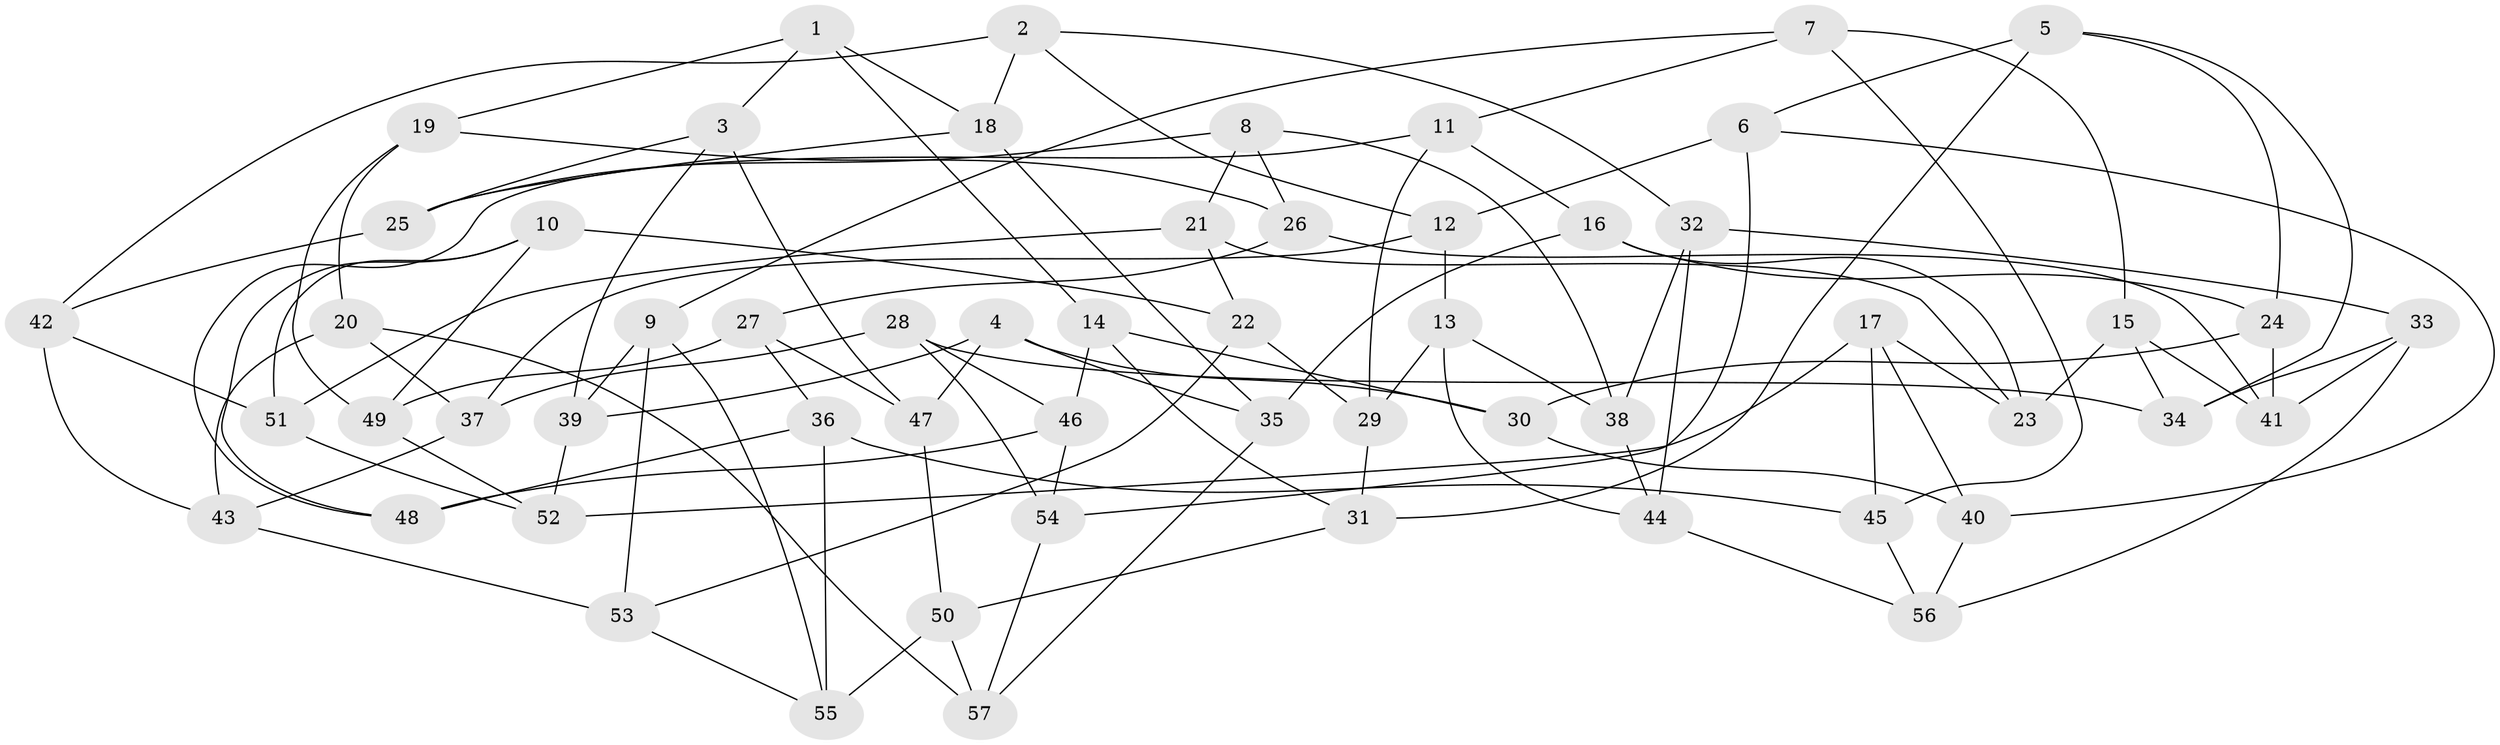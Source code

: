 // Generated by graph-tools (version 1.1) at 2025/02/03/09/25 03:02:58]
// undirected, 57 vertices, 114 edges
graph export_dot {
graph [start="1"]
  node [color=gray90,style=filled];
  1;
  2;
  3;
  4;
  5;
  6;
  7;
  8;
  9;
  10;
  11;
  12;
  13;
  14;
  15;
  16;
  17;
  18;
  19;
  20;
  21;
  22;
  23;
  24;
  25;
  26;
  27;
  28;
  29;
  30;
  31;
  32;
  33;
  34;
  35;
  36;
  37;
  38;
  39;
  40;
  41;
  42;
  43;
  44;
  45;
  46;
  47;
  48;
  49;
  50;
  51;
  52;
  53;
  54;
  55;
  56;
  57;
  1 -- 19;
  1 -- 14;
  1 -- 18;
  1 -- 3;
  2 -- 18;
  2 -- 42;
  2 -- 12;
  2 -- 32;
  3 -- 25;
  3 -- 39;
  3 -- 47;
  4 -- 39;
  4 -- 35;
  4 -- 30;
  4 -- 47;
  5 -- 6;
  5 -- 34;
  5 -- 24;
  5 -- 31;
  6 -- 54;
  6 -- 40;
  6 -- 12;
  7 -- 11;
  7 -- 15;
  7 -- 45;
  7 -- 9;
  8 -- 26;
  8 -- 38;
  8 -- 21;
  8 -- 25;
  9 -- 39;
  9 -- 53;
  9 -- 55;
  10 -- 49;
  10 -- 22;
  10 -- 51;
  10 -- 48;
  11 -- 48;
  11 -- 16;
  11 -- 29;
  12 -- 13;
  12 -- 37;
  13 -- 44;
  13 -- 29;
  13 -- 38;
  14 -- 31;
  14 -- 30;
  14 -- 46;
  15 -- 23;
  15 -- 34;
  15 -- 41;
  16 -- 35;
  16 -- 24;
  16 -- 23;
  17 -- 23;
  17 -- 52;
  17 -- 40;
  17 -- 45;
  18 -- 25;
  18 -- 35;
  19 -- 20;
  19 -- 26;
  19 -- 49;
  20 -- 43;
  20 -- 37;
  20 -- 57;
  21 -- 22;
  21 -- 23;
  21 -- 51;
  22 -- 29;
  22 -- 53;
  24 -- 30;
  24 -- 41;
  25 -- 42;
  26 -- 27;
  26 -- 41;
  27 -- 36;
  27 -- 49;
  27 -- 47;
  28 -- 46;
  28 -- 34;
  28 -- 54;
  28 -- 37;
  29 -- 31;
  30 -- 40;
  31 -- 50;
  32 -- 33;
  32 -- 44;
  32 -- 38;
  33 -- 56;
  33 -- 41;
  33 -- 34;
  35 -- 57;
  36 -- 45;
  36 -- 55;
  36 -- 48;
  37 -- 43;
  38 -- 44;
  39 -- 52;
  40 -- 56;
  42 -- 43;
  42 -- 51;
  43 -- 53;
  44 -- 56;
  45 -- 56;
  46 -- 54;
  46 -- 48;
  47 -- 50;
  49 -- 52;
  50 -- 55;
  50 -- 57;
  51 -- 52;
  53 -- 55;
  54 -- 57;
}

